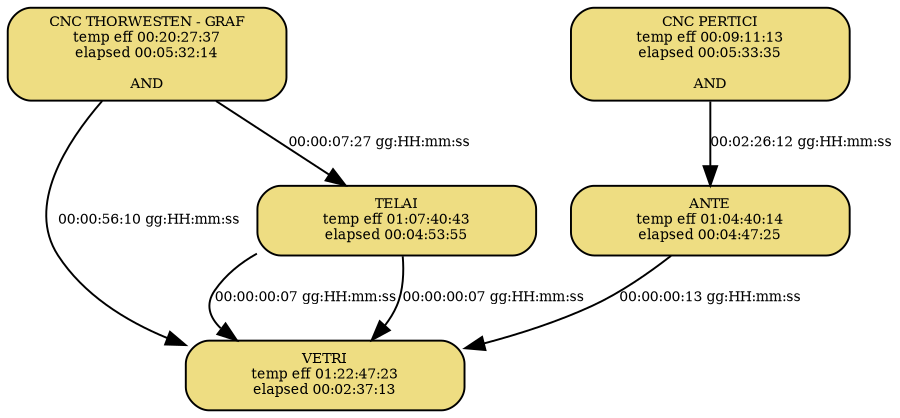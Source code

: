 digraph G {
  size="6"; 
E1 [shape=box, style="filled, rounded", width=2, fontsize=7, fillcolor="lightgoldenrod", label="ANTE\n temp eff 01:04:40:14 \n elapsed 00:04:47:25 \n"];
E2 [shape=box, style="filled, rounded", width=2, fontsize=7, fillcolor="lightgoldenrod", label="VETRI\n temp eff 01:22:47:23 \n elapsed 00:02:37:13 \n"];
E3 [shape=box, style="filled, rounded", width=2, fontsize=7, fillcolor="lightgoldenrod", label="CNC PERTICI\n temp eff 00:09:11:13 \n elapsed 00:05:33:35 \n\n AND "];
E5 [shape=box, style="filled, rounded", width=2, fontsize=7, fillcolor="lightgoldenrod", label="CNC THORWESTEN - GRAF\n temp eff 00:20:27:37 \n elapsed 00:05:32:14 \n\n AND "];
E9 [shape=box, style="filled, rounded", width=2, fontsize=7, fillcolor="lightgoldenrod", label="TELAI\n temp eff 01:07:40:43 \n elapsed 00:04:53:55 \n"];
E5 -> E2 [fontsize=7, label="00:00:56:10 gg:HH:mm:ss"];
E5 -> E9 [fontsize=7, label="00:00:07:27 gg:HH:mm:ss"];
E1 -> E2 [fontsize=7, label="00:00:00:13 gg:HH:mm:ss"];
E9 -> E2 [fontsize=7, label="00:00:00:07 gg:HH:mm:ss"];
E3 -> E1 [fontsize=7, label="00:02:26:12 gg:HH:mm:ss"];
E9 -> E2 [fontsize=7, label="00:00:00:07 gg:HH:mm:ss"];
}
